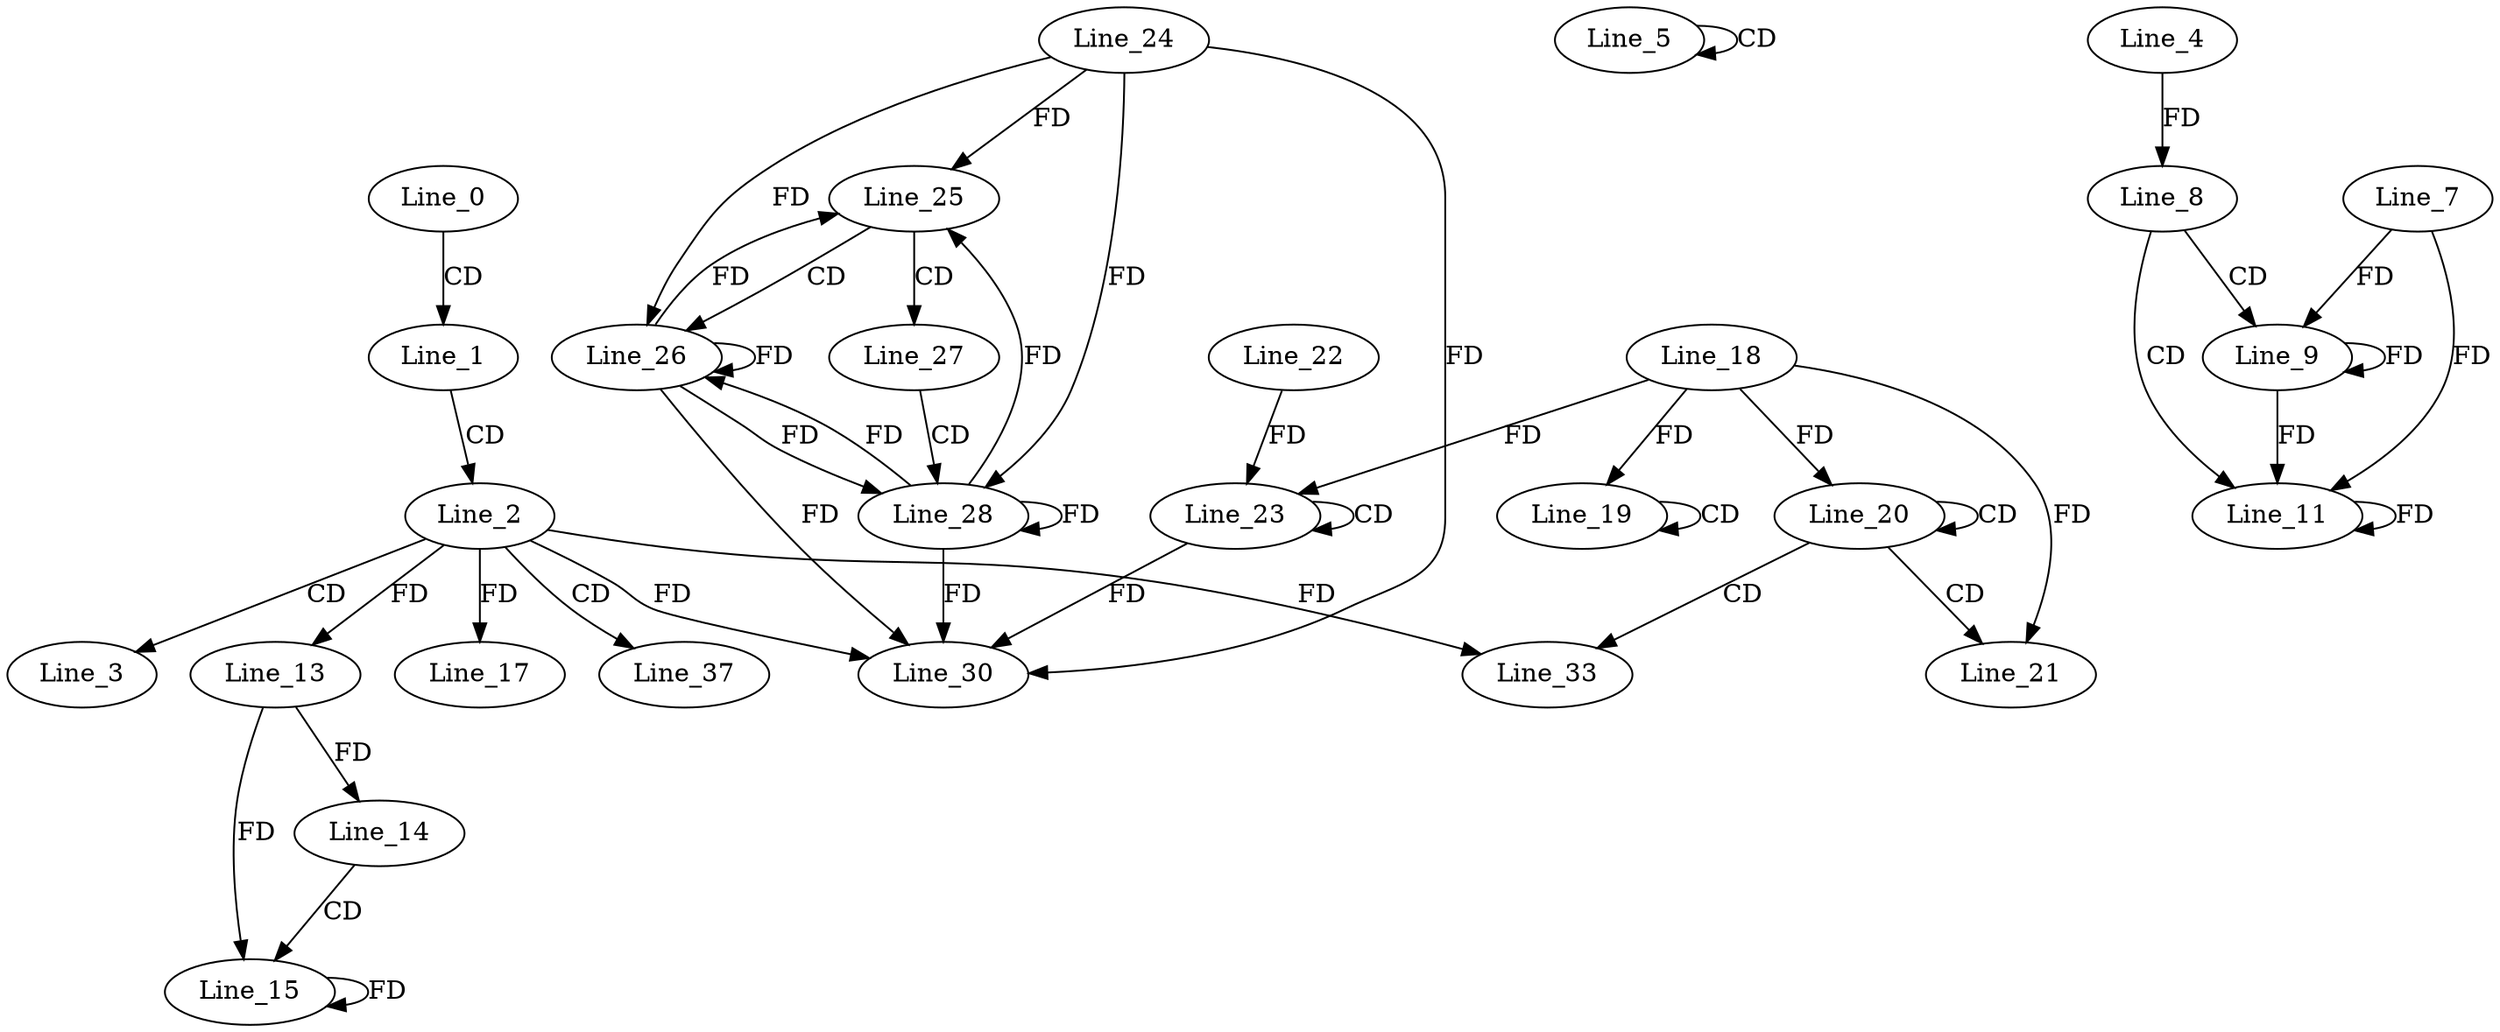 digraph G {
  Line_0;
  Line_1;
  Line_2;
  Line_3;
  Line_3;
  Line_5;
  Line_5;
  Line_4;
  Line_8;
  Line_8;
  Line_8;
  Line_9;
  Line_7;
  Line_9;
  Line_11;
  Line_13;
  Line_13;
  Line_14;
  Line_15;
  Line_17;
  Line_19;
  Line_19;
  Line_18;
  Line_20;
  Line_20;
  Line_21;
  Line_21;
  Line_23;
  Line_23;
  Line_23;
  Line_22;
  Line_24;
  Line_25;
  Line_25;
  Line_26;
  Line_26;
  Line_26;
  Line_27;
  Line_28;
  Line_28;
  Line_30;
  Line_33;
  Line_37;
  Line_0 -> Line_1 [ label="CD" ];
  Line_1 -> Line_2 [ label="CD" ];
  Line_2 -> Line_3 [ label="CD" ];
  Line_5 -> Line_5 [ label="CD" ];
  Line_4 -> Line_8 [ label="FD" ];
  Line_8 -> Line_9 [ label="CD" ];
  Line_7 -> Line_9 [ label="FD" ];
  Line_9 -> Line_9 [ label="FD" ];
  Line_8 -> Line_11 [ label="CD" ];
  Line_7 -> Line_11 [ label="FD" ];
  Line_9 -> Line_11 [ label="FD" ];
  Line_11 -> Line_11 [ label="FD" ];
  Line_2 -> Line_13 [ label="FD" ];
  Line_13 -> Line_14 [ label="FD" ];
  Line_14 -> Line_15 [ label="CD" ];
  Line_13 -> Line_15 [ label="FD" ];
  Line_15 -> Line_15 [ label="FD" ];
  Line_2 -> Line_17 [ label="FD" ];
  Line_19 -> Line_19 [ label="CD" ];
  Line_18 -> Line_19 [ label="FD" ];
  Line_20 -> Line_20 [ label="CD" ];
  Line_18 -> Line_20 [ label="FD" ];
  Line_20 -> Line_21 [ label="CD" ];
  Line_18 -> Line_21 [ label="FD" ];
  Line_23 -> Line_23 [ label="CD" ];
  Line_18 -> Line_23 [ label="FD" ];
  Line_22 -> Line_23 [ label="FD" ];
  Line_24 -> Line_25 [ label="FD" ];
  Line_25 -> Line_26 [ label="CD" ];
  Line_24 -> Line_26 [ label="FD" ];
  Line_26 -> Line_26 [ label="FD" ];
  Line_25 -> Line_27 [ label="CD" ];
  Line_27 -> Line_28 [ label="CD" ];
  Line_24 -> Line_28 [ label="FD" ];
  Line_26 -> Line_28 [ label="FD" ];
  Line_28 -> Line_28 [ label="FD" ];
  Line_2 -> Line_30 [ label="FD" ];
  Line_24 -> Line_30 [ label="FD" ];
  Line_26 -> Line_30 [ label="FD" ];
  Line_28 -> Line_30 [ label="FD" ];
  Line_23 -> Line_30 [ label="FD" ];
  Line_20 -> Line_33 [ label="CD" ];
  Line_2 -> Line_33 [ label="FD" ];
  Line_2 -> Line_37 [ label="CD" ];
  Line_26 -> Line_25 [ label="FD" ];
  Line_28 -> Line_25 [ label="FD" ];
  Line_28 -> Line_26 [ label="FD" ];
}
